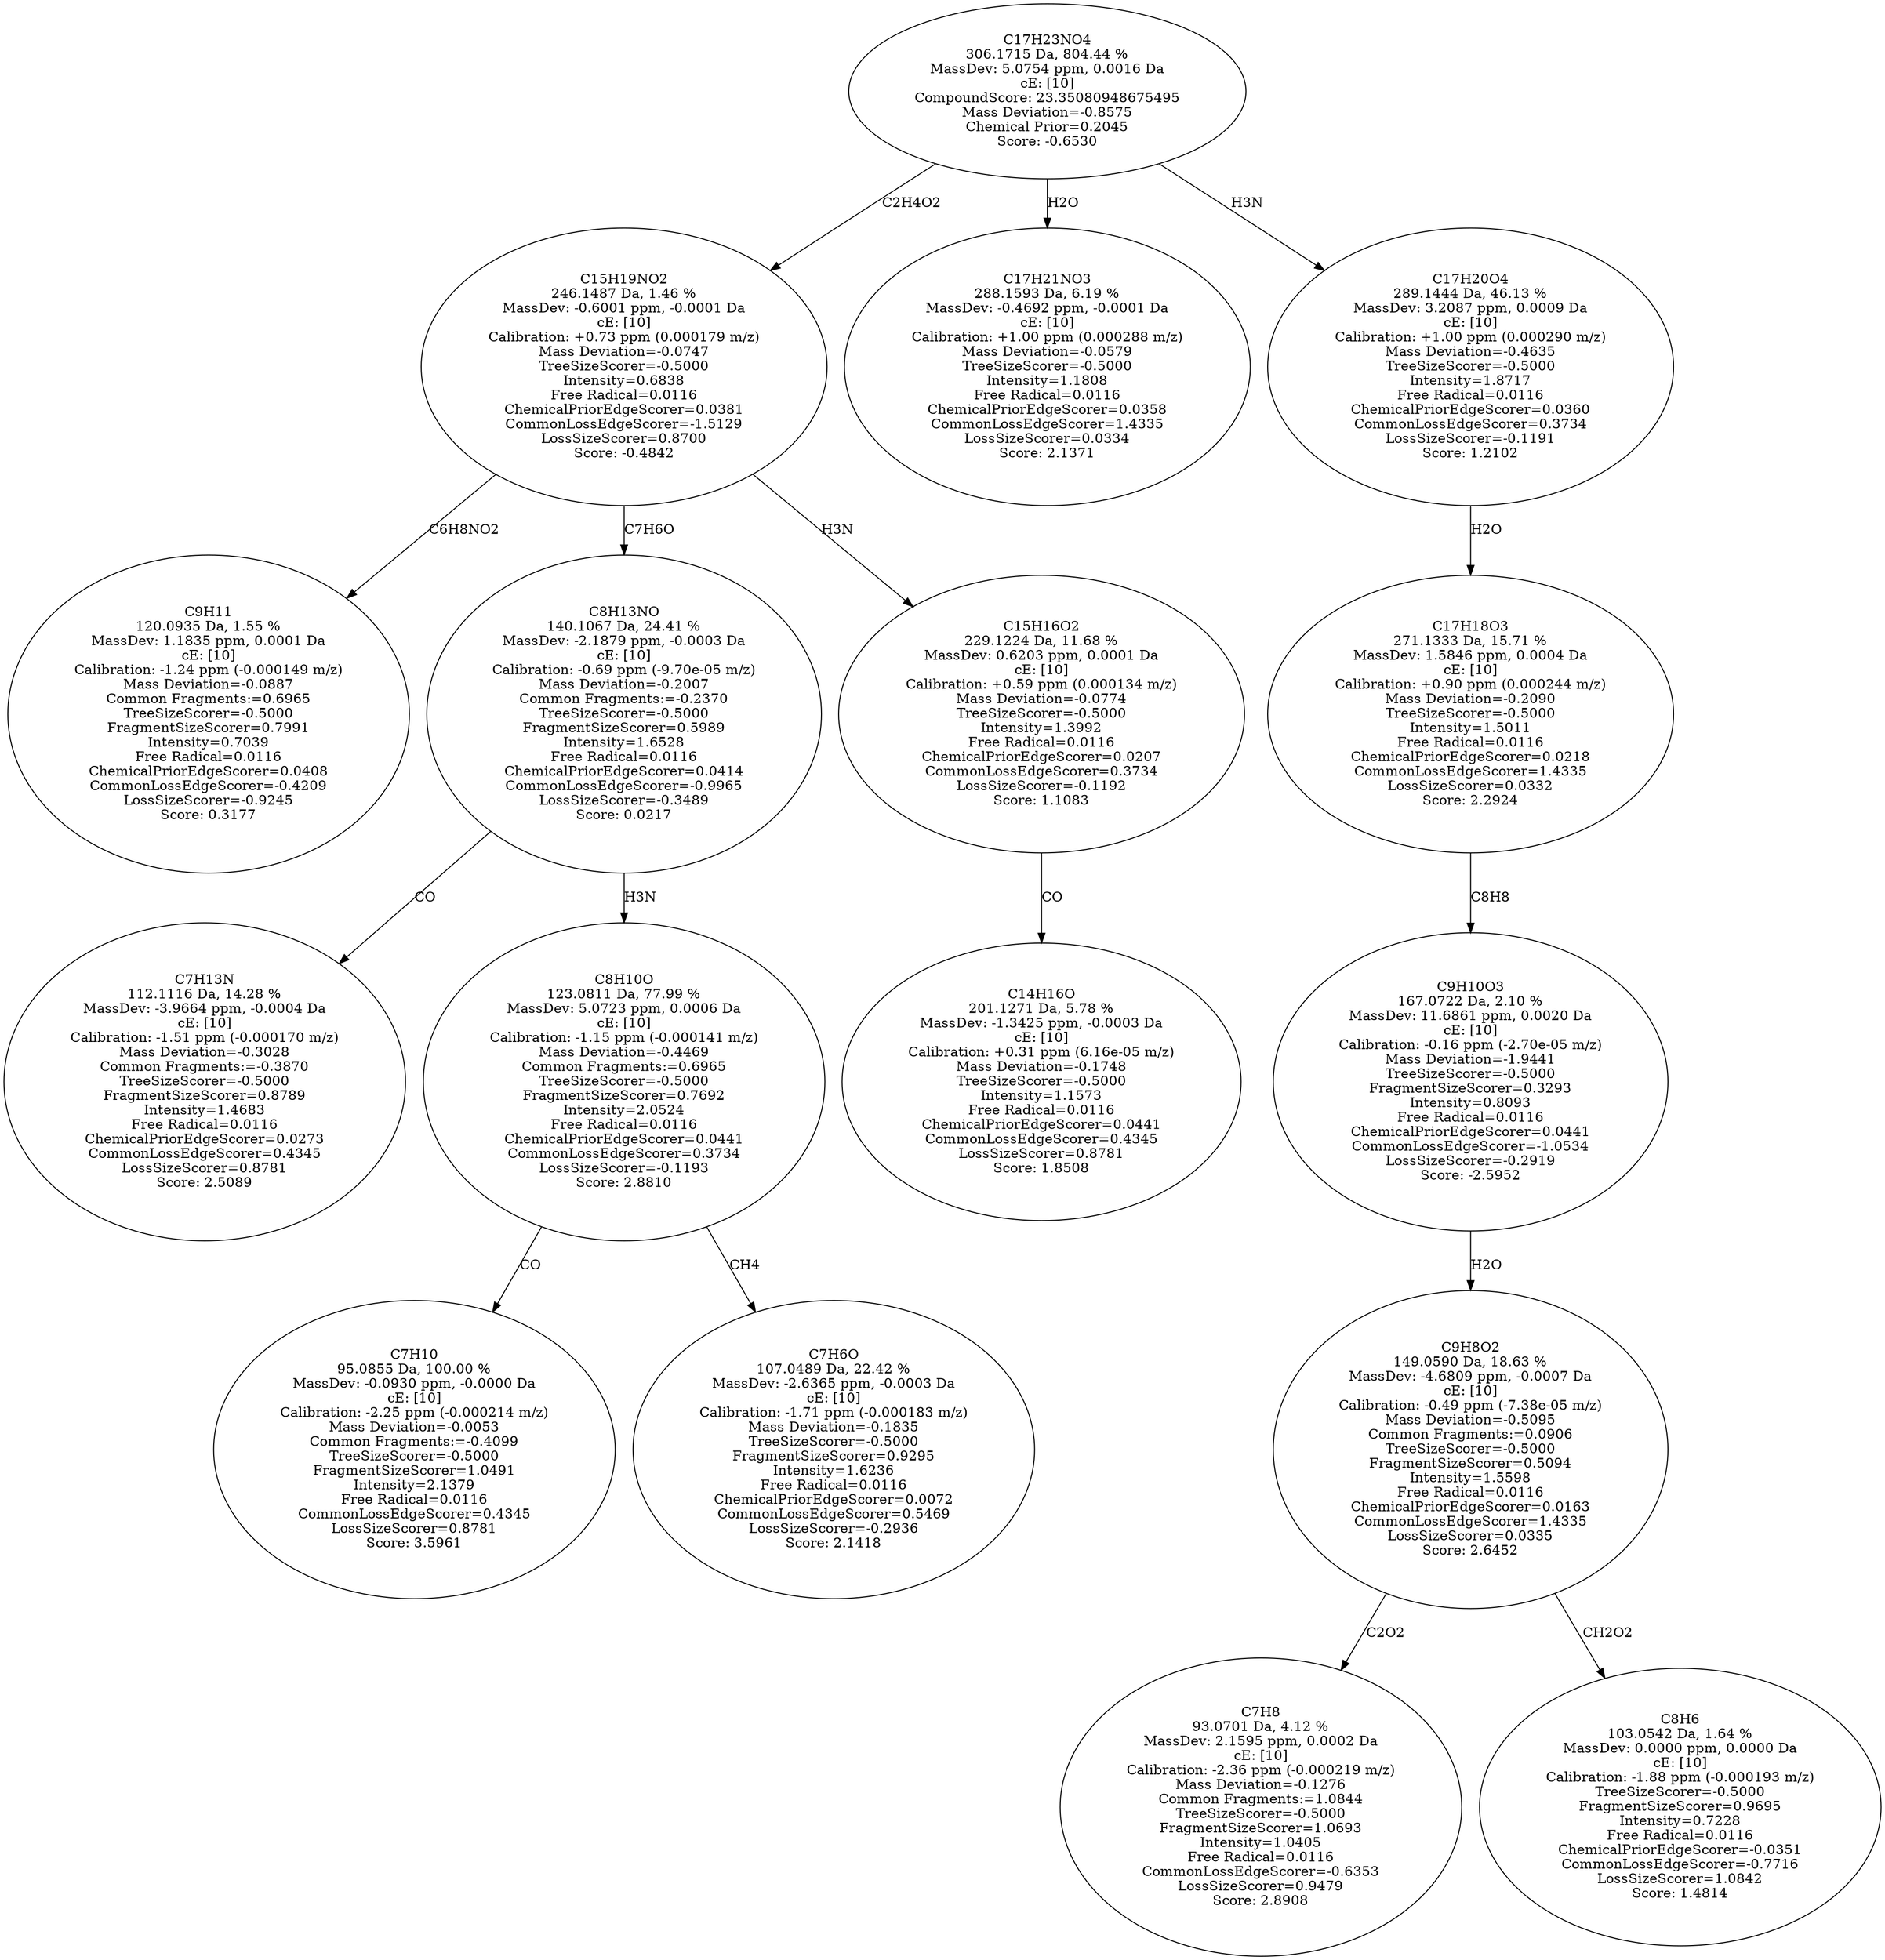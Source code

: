 strict digraph {
v1 [label="C9H11\n120.0935 Da, 1.55 %\nMassDev: 1.1835 ppm, 0.0001 Da\ncE: [10]\nCalibration: -1.24 ppm (-0.000149 m/z)\nMass Deviation=-0.0887\nCommon Fragments:=0.6965\nTreeSizeScorer=-0.5000\nFragmentSizeScorer=0.7991\nIntensity=0.7039\nFree Radical=0.0116\nChemicalPriorEdgeScorer=0.0408\nCommonLossEdgeScorer=-0.4209\nLossSizeScorer=-0.9245\nScore: 0.3177"];
v2 [label="C7H13N\n112.1116 Da, 14.28 %\nMassDev: -3.9664 ppm, -0.0004 Da\ncE: [10]\nCalibration: -1.51 ppm (-0.000170 m/z)\nMass Deviation=-0.3028\nCommon Fragments:=-0.3870\nTreeSizeScorer=-0.5000\nFragmentSizeScorer=0.8789\nIntensity=1.4683\nFree Radical=0.0116\nChemicalPriorEdgeScorer=0.0273\nCommonLossEdgeScorer=0.4345\nLossSizeScorer=0.8781\nScore: 2.5089"];
v3 [label="C7H10\n95.0855 Da, 100.00 %\nMassDev: -0.0930 ppm, -0.0000 Da\ncE: [10]\nCalibration: -2.25 ppm (-0.000214 m/z)\nMass Deviation=-0.0053\nCommon Fragments:=-0.4099\nTreeSizeScorer=-0.5000\nFragmentSizeScorer=1.0491\nIntensity=2.1379\nFree Radical=0.0116\nCommonLossEdgeScorer=0.4345\nLossSizeScorer=0.8781\nScore: 3.5961"];
v4 [label="C7H6O\n107.0489 Da, 22.42 %\nMassDev: -2.6365 ppm, -0.0003 Da\ncE: [10]\nCalibration: -1.71 ppm (-0.000183 m/z)\nMass Deviation=-0.1835\nTreeSizeScorer=-0.5000\nFragmentSizeScorer=0.9295\nIntensity=1.6236\nFree Radical=0.0116\nChemicalPriorEdgeScorer=0.0072\nCommonLossEdgeScorer=0.5469\nLossSizeScorer=-0.2936\nScore: 2.1418"];
v5 [label="C8H10O\n123.0811 Da, 77.99 %\nMassDev: 5.0723 ppm, 0.0006 Da\ncE: [10]\nCalibration: -1.15 ppm (-0.000141 m/z)\nMass Deviation=-0.4469\nCommon Fragments:=0.6965\nTreeSizeScorer=-0.5000\nFragmentSizeScorer=0.7692\nIntensity=2.0524\nFree Radical=0.0116\nChemicalPriorEdgeScorer=0.0441\nCommonLossEdgeScorer=0.3734\nLossSizeScorer=-0.1193\nScore: 2.8810"];
v6 [label="C8H13NO\n140.1067 Da, 24.41 %\nMassDev: -2.1879 ppm, -0.0003 Da\ncE: [10]\nCalibration: -0.69 ppm (-9.70e-05 m/z)\nMass Deviation=-0.2007\nCommon Fragments:=-0.2370\nTreeSizeScorer=-0.5000\nFragmentSizeScorer=0.5989\nIntensity=1.6528\nFree Radical=0.0116\nChemicalPriorEdgeScorer=0.0414\nCommonLossEdgeScorer=-0.9965\nLossSizeScorer=-0.3489\nScore: 0.0217"];
v7 [label="C14H16O\n201.1271 Da, 5.78 %\nMassDev: -1.3425 ppm, -0.0003 Da\ncE: [10]\nCalibration: +0.31 ppm (6.16e-05 m/z)\nMass Deviation=-0.1748\nTreeSizeScorer=-0.5000\nIntensity=1.1573\nFree Radical=0.0116\nChemicalPriorEdgeScorer=0.0441\nCommonLossEdgeScorer=0.4345\nLossSizeScorer=0.8781\nScore: 1.8508"];
v8 [label="C15H16O2\n229.1224 Da, 11.68 %\nMassDev: 0.6203 ppm, 0.0001 Da\ncE: [10]\nCalibration: +0.59 ppm (0.000134 m/z)\nMass Deviation=-0.0774\nTreeSizeScorer=-0.5000\nIntensity=1.3992\nFree Radical=0.0116\nChemicalPriorEdgeScorer=0.0207\nCommonLossEdgeScorer=0.3734\nLossSizeScorer=-0.1192\nScore: 1.1083"];
v9 [label="C15H19NO2\n246.1487 Da, 1.46 %\nMassDev: -0.6001 ppm, -0.0001 Da\ncE: [10]\nCalibration: +0.73 ppm (0.000179 m/z)\nMass Deviation=-0.0747\nTreeSizeScorer=-0.5000\nIntensity=0.6838\nFree Radical=0.0116\nChemicalPriorEdgeScorer=0.0381\nCommonLossEdgeScorer=-1.5129\nLossSizeScorer=0.8700\nScore: -0.4842"];
v10 [label="C17H21NO3\n288.1593 Da, 6.19 %\nMassDev: -0.4692 ppm, -0.0001 Da\ncE: [10]\nCalibration: +1.00 ppm (0.000288 m/z)\nMass Deviation=-0.0579\nTreeSizeScorer=-0.5000\nIntensity=1.1808\nFree Radical=0.0116\nChemicalPriorEdgeScorer=0.0358\nCommonLossEdgeScorer=1.4335\nLossSizeScorer=0.0334\nScore: 2.1371"];
v11 [label="C7H8\n93.0701 Da, 4.12 %\nMassDev: 2.1595 ppm, 0.0002 Da\ncE: [10]\nCalibration: -2.36 ppm (-0.000219 m/z)\nMass Deviation=-0.1276\nCommon Fragments:=1.0844\nTreeSizeScorer=-0.5000\nFragmentSizeScorer=1.0693\nIntensity=1.0405\nFree Radical=0.0116\nCommonLossEdgeScorer=-0.6353\nLossSizeScorer=0.9479\nScore: 2.8908"];
v12 [label="C8H6\n103.0542 Da, 1.64 %\nMassDev: 0.0000 ppm, 0.0000 Da\ncE: [10]\nCalibration: -1.88 ppm (-0.000193 m/z)\nTreeSizeScorer=-0.5000\nFragmentSizeScorer=0.9695\nIntensity=0.7228\nFree Radical=0.0116\nChemicalPriorEdgeScorer=-0.0351\nCommonLossEdgeScorer=-0.7716\nLossSizeScorer=1.0842\nScore: 1.4814"];
v13 [label="C9H8O2\n149.0590 Da, 18.63 %\nMassDev: -4.6809 ppm, -0.0007 Da\ncE: [10]\nCalibration: -0.49 ppm (-7.38e-05 m/z)\nMass Deviation=-0.5095\nCommon Fragments:=0.0906\nTreeSizeScorer=-0.5000\nFragmentSizeScorer=0.5094\nIntensity=1.5598\nFree Radical=0.0116\nChemicalPriorEdgeScorer=0.0163\nCommonLossEdgeScorer=1.4335\nLossSizeScorer=0.0335\nScore: 2.6452"];
v14 [label="C9H10O3\n167.0722 Da, 2.10 %\nMassDev: 11.6861 ppm, 0.0020 Da\ncE: [10]\nCalibration: -0.16 ppm (-2.70e-05 m/z)\nMass Deviation=-1.9441\nTreeSizeScorer=-0.5000\nFragmentSizeScorer=0.3293\nIntensity=0.8093\nFree Radical=0.0116\nChemicalPriorEdgeScorer=0.0441\nCommonLossEdgeScorer=-1.0534\nLossSizeScorer=-0.2919\nScore: -2.5952"];
v15 [label="C17H18O3\n271.1333 Da, 15.71 %\nMassDev: 1.5846 ppm, 0.0004 Da\ncE: [10]\nCalibration: +0.90 ppm (0.000244 m/z)\nMass Deviation=-0.2090\nTreeSizeScorer=-0.5000\nIntensity=1.5011\nFree Radical=0.0116\nChemicalPriorEdgeScorer=0.0218\nCommonLossEdgeScorer=1.4335\nLossSizeScorer=0.0332\nScore: 2.2924"];
v16 [label="C17H20O4\n289.1444 Da, 46.13 %\nMassDev: 3.2087 ppm, 0.0009 Da\ncE: [10]\nCalibration: +1.00 ppm (0.000290 m/z)\nMass Deviation=-0.4635\nTreeSizeScorer=-0.5000\nIntensity=1.8717\nFree Radical=0.0116\nChemicalPriorEdgeScorer=0.0360\nCommonLossEdgeScorer=0.3734\nLossSizeScorer=-0.1191\nScore: 1.2102"];
v17 [label="C17H23NO4\n306.1715 Da, 804.44 %\nMassDev: 5.0754 ppm, 0.0016 Da\ncE: [10]\nCompoundScore: 23.35080948675495\nMass Deviation=-0.8575\nChemical Prior=0.2045\nScore: -0.6530"];
v9 -> v1 [label="C6H8NO2"];
v6 -> v2 [label="CO"];
v5 -> v3 [label="CO"];
v5 -> v4 [label="CH4"];
v6 -> v5 [label="H3N"];
v9 -> v6 [label="C7H6O"];
v8 -> v7 [label="CO"];
v9 -> v8 [label="H3N"];
v17 -> v9 [label="C2H4O2"];
v17 -> v10 [label="H2O"];
v13 -> v11 [label="C2O2"];
v13 -> v12 [label="CH2O2"];
v14 -> v13 [label="H2O"];
v15 -> v14 [label="C8H8"];
v16 -> v15 [label="H2O"];
v17 -> v16 [label="H3N"];
}